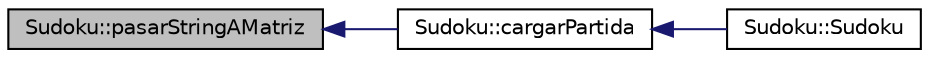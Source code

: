 digraph "Sudoku::pasarStringAMatriz"
{
  edge [fontname="Helvetica",fontsize="10",labelfontname="Helvetica",labelfontsize="10"];
  node [fontname="Helvetica",fontsize="10",shape=record];
  rankdir="LR";
  Node1 [label="Sudoku::pasarStringAMatriz",height=0.2,width=0.4,color="black", fillcolor="grey75", style="filled" fontcolor="black"];
  Node1 -> Node2 [dir="back",color="midnightblue",fontsize="10",style="solid",fontname="Helvetica"];
  Node2 [label="Sudoku::cargarPartida",height=0.2,width=0.4,color="black", fillcolor="white", style="filled",URL="$class_sudoku.html#ab2a8d3cebdc3898f5491f023df298958"];
  Node2 -> Node3 [dir="back",color="midnightblue",fontsize="10",style="solid",fontname="Helvetica"];
  Node3 [label="Sudoku::Sudoku",height=0.2,width=0.4,color="black", fillcolor="white", style="filled",URL="$class_sudoku.html#add26172d727a99b29e4cc1c99d17ead4"];
}
